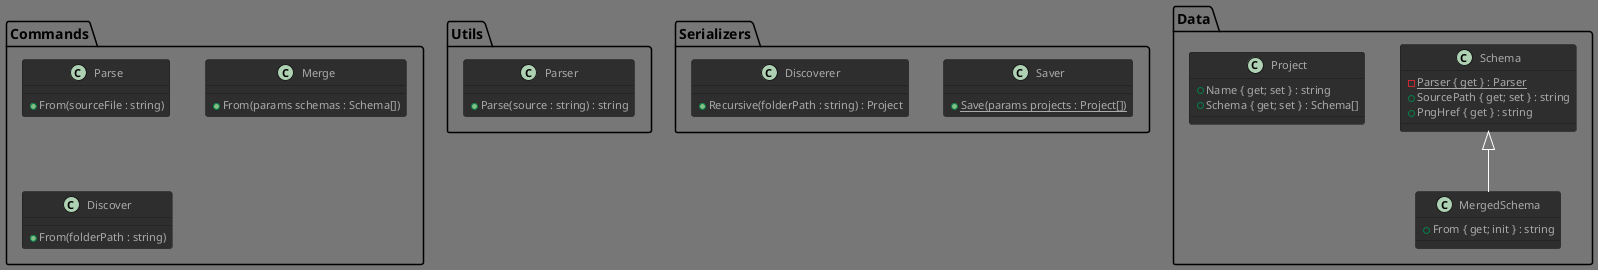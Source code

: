 ﻿@startuml PumlSchemasManager

!theme reddress-darkgreen

package "Utils" {
    class Parser {
        + Parse(source : string) : string
    }
}

package "Serializers" {
    class Saver {
        + {static} Save(params projects : Project[])
    }

    class Discoverer {
        + Recursive(folderPath : string) : Project
    }
}

package "Data" {
    class Schema {
        - {static} Parser { get } : Parser
        + SourcePath { get; set } : string
        + PngHref { get } : string
    }

    class MergedSchema {
        + From { get; init } : string
    }

    class Project {
        + Name { get; set } : string
        + Schema { get; set } : Schema[]
    }

    Schema <|-- MergedSchema
}

package "Commands" {
    class Parse {
        + From(sourceFile : string)
    }

    class Merge {
        + From(params schemas : Schema[])
    }

    class Discover {
        + From(folderPath : string)
    }
}

@enduml
